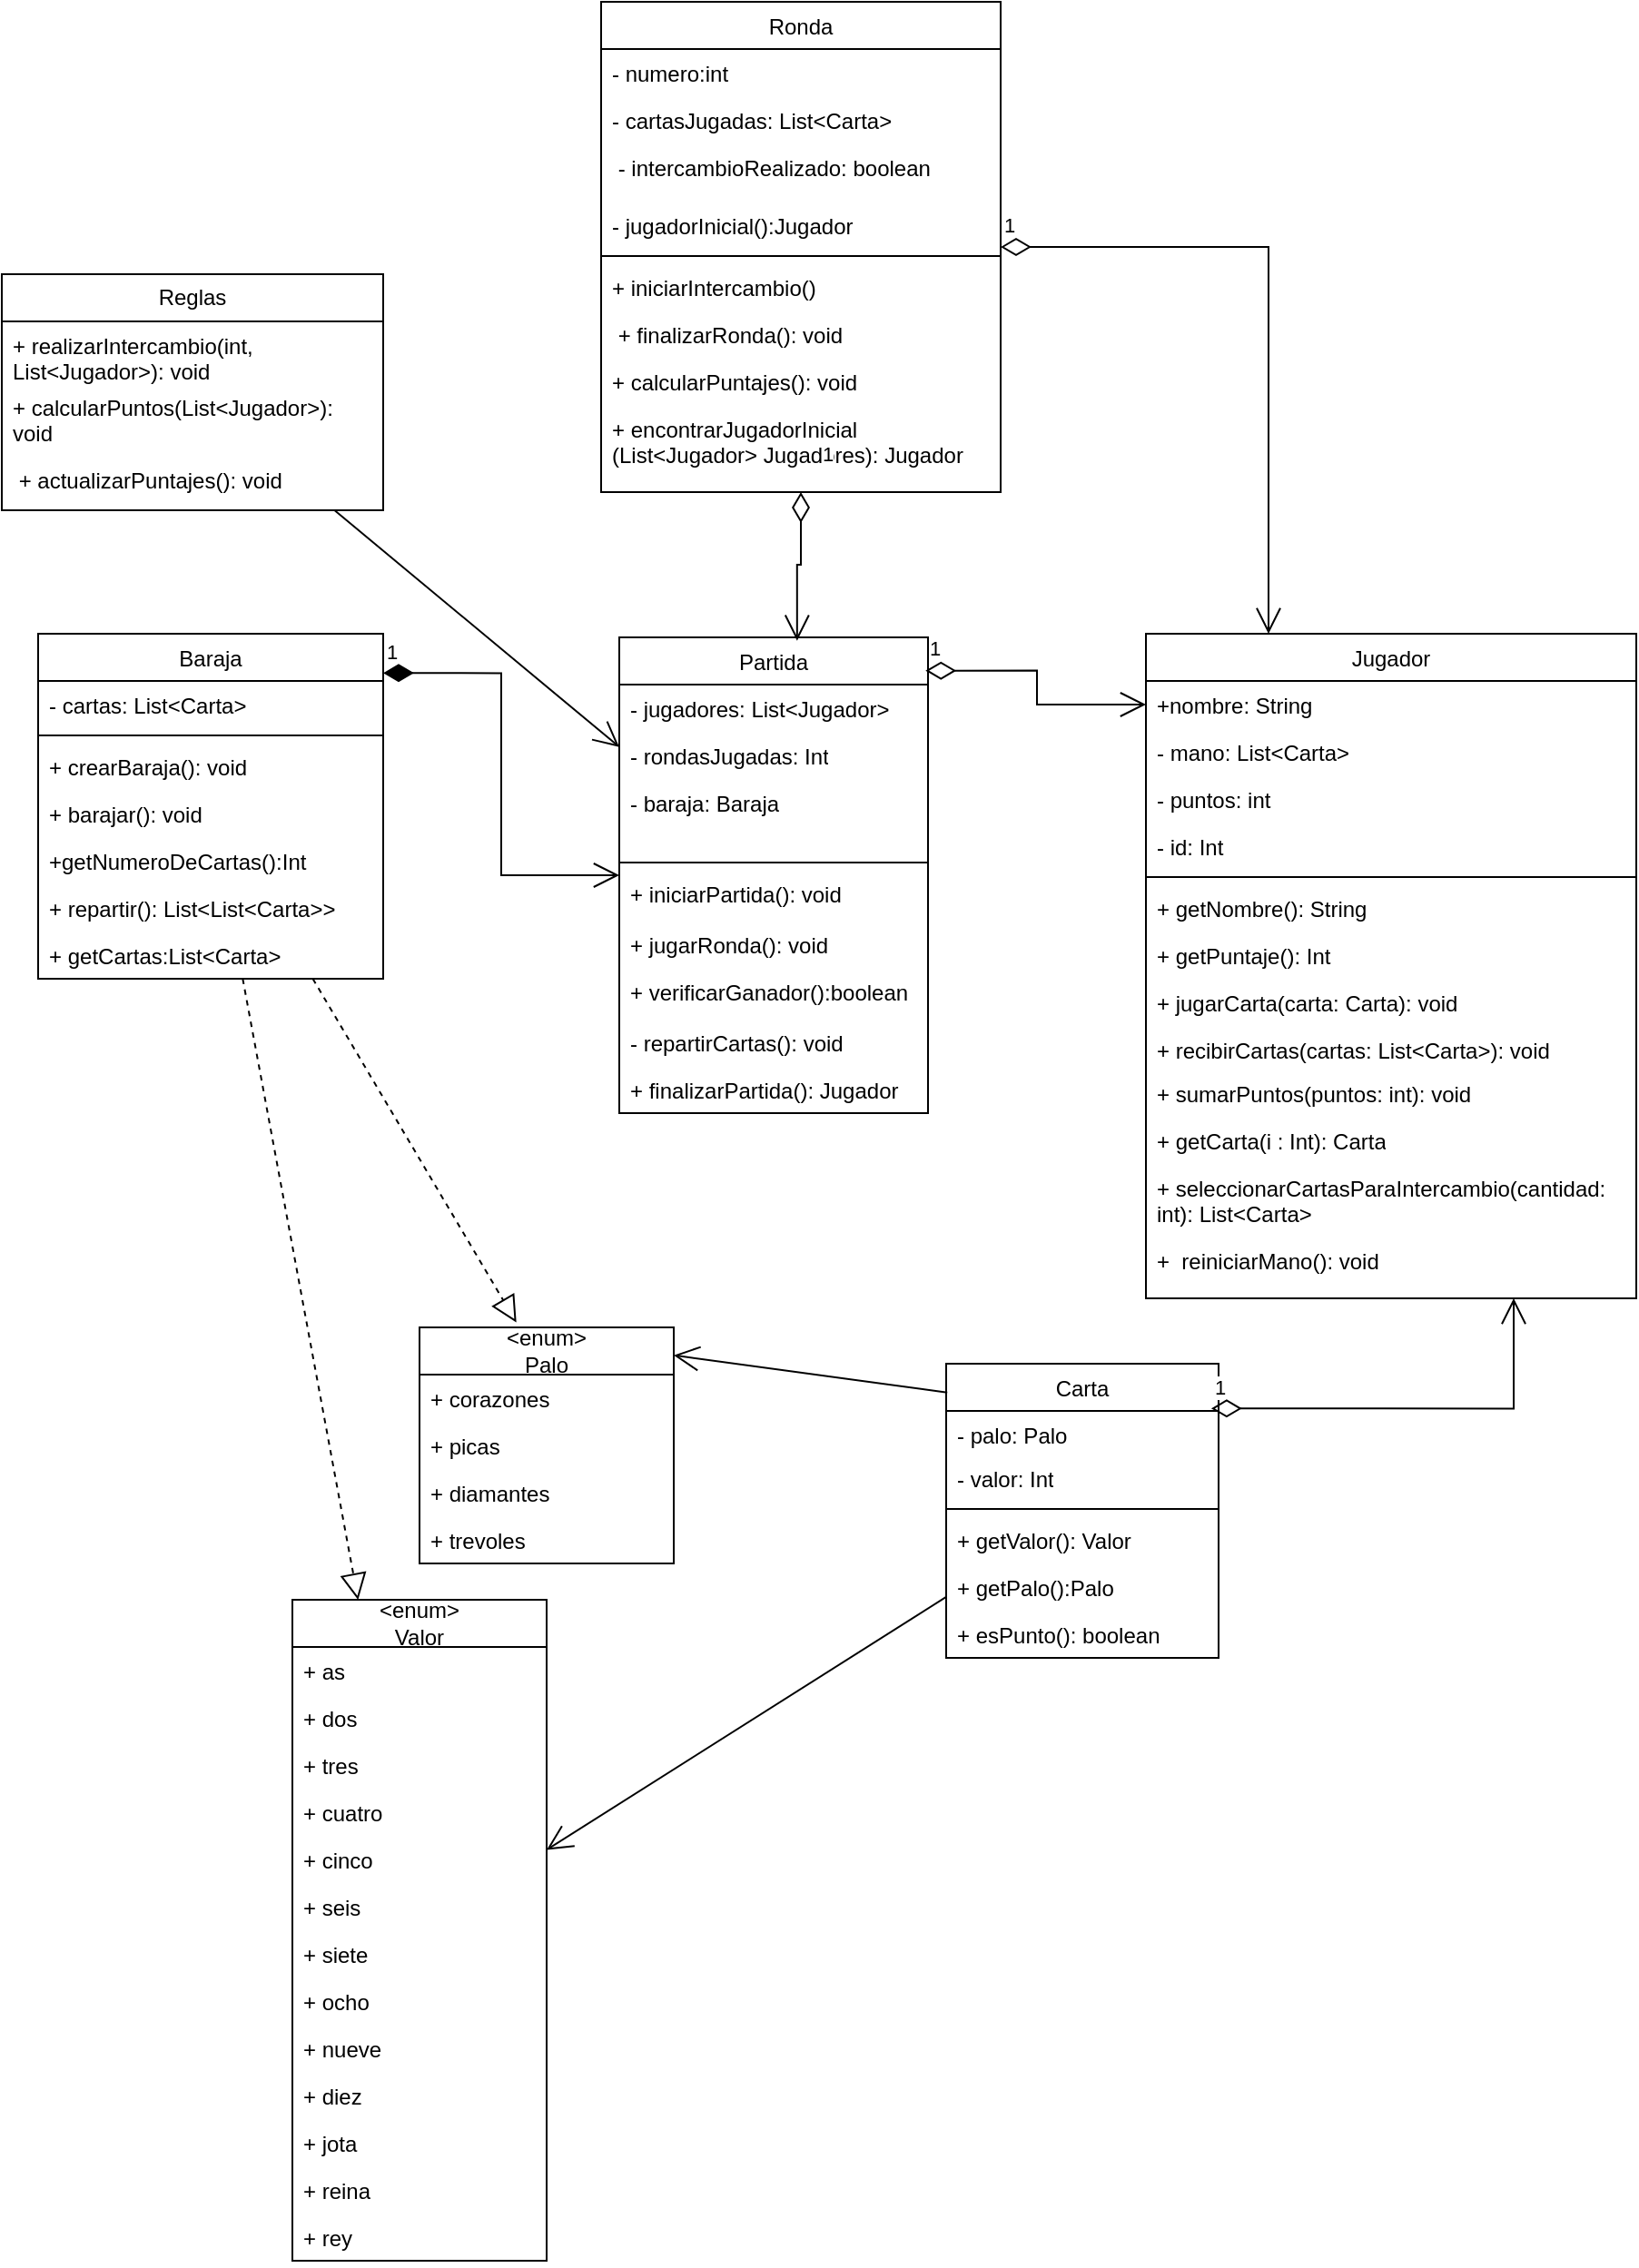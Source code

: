 <mxfile version="22.0.3" type="device">
  <diagram id="C5RBs43oDa-KdzZeNtuy" name="Page-1">
    <mxGraphModel dx="1034" dy="1688" grid="1" gridSize="10" guides="1" tooltips="1" connect="1" arrows="1" fold="1" page="1" pageScale="1" pageWidth="827" pageHeight="1169" math="0" shadow="0">
      <root>
        <mxCell id="WIyWlLk6GJQsqaUBKTNV-0" />
        <mxCell id="WIyWlLk6GJQsqaUBKTNV-1" parent="WIyWlLk6GJQsqaUBKTNV-0" />
        <mxCell id="zkfFHV4jXpPFQw0GAbJ--17" value="Jugador" style="swimlane;fontStyle=0;align=center;verticalAlign=top;childLayout=stackLayout;horizontal=1;startSize=26;horizontalStack=0;resizeParent=1;resizeLast=0;collapsible=1;marginBottom=0;rounded=0;shadow=0;strokeWidth=1;" parent="WIyWlLk6GJQsqaUBKTNV-1" vertex="1">
          <mxGeometry x="670" y="158" width="270" height="366" as="geometry">
            <mxRectangle x="550" y="140" width="160" height="26" as="alternateBounds" />
          </mxGeometry>
        </mxCell>
        <mxCell id="zkfFHV4jXpPFQw0GAbJ--18" value="+nombre: String" style="text;align=left;verticalAlign=top;spacingLeft=4;spacingRight=4;overflow=hidden;rotatable=0;points=[[0,0.5],[1,0.5]];portConstraint=eastwest;" parent="zkfFHV4jXpPFQw0GAbJ--17" vertex="1">
          <mxGeometry y="26" width="270" height="26" as="geometry" />
        </mxCell>
        <mxCell id="1rjTtEy0xH4NKV1ADeRm-15" value="- mano: List&amp;lt;Carta&amp;gt;" style="text;strokeColor=none;fillColor=none;align=left;verticalAlign=top;spacingLeft=4;spacingRight=4;overflow=hidden;rotatable=0;points=[[0,0.5],[1,0.5]];portConstraint=eastwest;whiteSpace=wrap;html=1;" parent="zkfFHV4jXpPFQw0GAbJ--17" vertex="1">
          <mxGeometry y="52" width="270" height="26" as="geometry" />
        </mxCell>
        <mxCell id="1rjTtEy0xH4NKV1ADeRm-16" value="- puntos: int" style="text;strokeColor=none;fillColor=none;align=left;verticalAlign=top;spacingLeft=4;spacingRight=4;overflow=hidden;rotatable=0;points=[[0,0.5],[1,0.5]];portConstraint=eastwest;whiteSpace=wrap;html=1;" parent="zkfFHV4jXpPFQw0GAbJ--17" vertex="1">
          <mxGeometry y="78" width="270" height="26" as="geometry" />
        </mxCell>
        <mxCell id="sGRS6urQTnbL-jBXVymK-19" value="- id: Int" style="text;strokeColor=none;fillColor=none;align=left;verticalAlign=top;spacingLeft=4;spacingRight=4;overflow=hidden;rotatable=0;points=[[0,0.5],[1,0.5]];portConstraint=eastwest;whiteSpace=wrap;html=1;" parent="zkfFHV4jXpPFQw0GAbJ--17" vertex="1">
          <mxGeometry y="104" width="270" height="26" as="geometry" />
        </mxCell>
        <mxCell id="zkfFHV4jXpPFQw0GAbJ--23" value="" style="line;html=1;strokeWidth=1;align=left;verticalAlign=middle;spacingTop=-1;spacingLeft=3;spacingRight=3;rotatable=0;labelPosition=right;points=[];portConstraint=eastwest;" parent="zkfFHV4jXpPFQw0GAbJ--17" vertex="1">
          <mxGeometry y="130" width="270" height="8" as="geometry" />
        </mxCell>
        <mxCell id="Fo5bLl9HIK8GTyb71_uS-2" value="+ getNombre(): String" style="text;strokeColor=none;fillColor=none;align=left;verticalAlign=top;spacingLeft=4;spacingRight=4;overflow=hidden;rotatable=0;points=[[0,0.5],[1,0.5]];portConstraint=eastwest;whiteSpace=wrap;html=1;" parent="zkfFHV4jXpPFQw0GAbJ--17" vertex="1">
          <mxGeometry y="138" width="270" height="26" as="geometry" />
        </mxCell>
        <mxCell id="Fo5bLl9HIK8GTyb71_uS-3" value="+ getPuntaje(): Int" style="text;strokeColor=none;fillColor=none;align=left;verticalAlign=top;spacingLeft=4;spacingRight=4;overflow=hidden;rotatable=0;points=[[0,0.5],[1,0.5]];portConstraint=eastwest;whiteSpace=wrap;html=1;" parent="zkfFHV4jXpPFQw0GAbJ--17" vertex="1">
          <mxGeometry y="164" width="270" height="26" as="geometry" />
        </mxCell>
        <mxCell id="1rjTtEy0xH4NKV1ADeRm-18" value="+ jugarCarta(carta: Carta): void" style="text;strokeColor=none;fillColor=none;align=left;verticalAlign=top;spacingLeft=4;spacingRight=4;overflow=hidden;rotatable=0;points=[[0,0.5],[1,0.5]];portConstraint=eastwest;whiteSpace=wrap;html=1;" parent="zkfFHV4jXpPFQw0GAbJ--17" vertex="1">
          <mxGeometry y="190" width="270" height="26" as="geometry" />
        </mxCell>
        <mxCell id="1rjTtEy0xH4NKV1ADeRm-20" value="+ recibirCartas(cartas: List&amp;lt;Carta&amp;gt;): void" style="text;strokeColor=none;fillColor=none;align=left;verticalAlign=top;spacingLeft=4;spacingRight=4;overflow=hidden;rotatable=0;points=[[0,0.5],[1,0.5]];portConstraint=eastwest;whiteSpace=wrap;html=1;" parent="zkfFHV4jXpPFQw0GAbJ--17" vertex="1">
          <mxGeometry y="216" width="270" height="24" as="geometry" />
        </mxCell>
        <mxCell id="1rjTtEy0xH4NKV1ADeRm-21" value="+ sumarPuntos(puntos: int): void" style="text;strokeColor=none;fillColor=none;align=left;verticalAlign=top;spacingLeft=4;spacingRight=4;overflow=hidden;rotatable=0;points=[[0,0.5],[1,0.5]];portConstraint=eastwest;whiteSpace=wrap;html=1;" parent="zkfFHV4jXpPFQw0GAbJ--17" vertex="1">
          <mxGeometry y="240" width="270" height="26" as="geometry" />
        </mxCell>
        <mxCell id="Fo5bLl9HIK8GTyb71_uS-0" value="+ getCarta(i : Int): Carta" style="text;strokeColor=none;fillColor=none;align=left;verticalAlign=top;spacingLeft=4;spacingRight=4;overflow=hidden;rotatable=0;points=[[0,0.5],[1,0.5]];portConstraint=eastwest;whiteSpace=wrap;html=1;" parent="zkfFHV4jXpPFQw0GAbJ--17" vertex="1">
          <mxGeometry y="266" width="270" height="26" as="geometry" />
        </mxCell>
        <mxCell id="sGRS6urQTnbL-jBXVymK-20" value="+ seleccionarCartasParaIntercambio(cantidad: int): List&amp;lt;Carta&amp;gt;" style="text;strokeColor=none;fillColor=none;align=left;verticalAlign=top;spacingLeft=4;spacingRight=4;overflow=hidden;rotatable=0;points=[[0,0.5],[1,0.5]];portConstraint=eastwest;whiteSpace=wrap;html=1;" parent="zkfFHV4jXpPFQw0GAbJ--17" vertex="1">
          <mxGeometry y="292" width="270" height="40" as="geometry" />
        </mxCell>
        <mxCell id="ZSJKOcIUWWVEZzPvV0Ef-0" value="+&amp;nbsp;&amp;nbsp;reiniciarMano(): void" style="text;strokeColor=none;fillColor=none;align=left;verticalAlign=top;spacingLeft=4;spacingRight=4;overflow=hidden;rotatable=0;points=[[0,0.5],[1,0.5]];portConstraint=eastwest;whiteSpace=wrap;html=1;" vertex="1" parent="zkfFHV4jXpPFQw0GAbJ--17">
          <mxGeometry y="332" width="270" height="26" as="geometry" />
        </mxCell>
        <mxCell id="1rjTtEy0xH4NKV1ADeRm-0" value="Carta" style="swimlane;fontStyle=0;align=center;verticalAlign=top;childLayout=stackLayout;horizontal=1;startSize=26;horizontalStack=0;resizeParent=1;resizeLast=0;collapsible=1;marginBottom=0;rounded=0;shadow=0;strokeWidth=1;" parent="WIyWlLk6GJQsqaUBKTNV-1" vertex="1">
          <mxGeometry x="560" y="560" width="150" height="162" as="geometry">
            <mxRectangle x="550" y="140" width="160" height="26" as="alternateBounds" />
          </mxGeometry>
        </mxCell>
        <mxCell id="1rjTtEy0xH4NKV1ADeRm-1" value="- palo: Palo&#xa;" style="text;align=left;verticalAlign=top;spacingLeft=4;spacingRight=4;overflow=hidden;rotatable=0;points=[[0,0.5],[1,0.5]];portConstraint=eastwest;" parent="1rjTtEy0xH4NKV1ADeRm-0" vertex="1">
          <mxGeometry y="26" width="150" height="24" as="geometry" />
        </mxCell>
        <mxCell id="1rjTtEy0xH4NKV1ADeRm-10" value="- valor: Int" style="text;strokeColor=none;fillColor=none;align=left;verticalAlign=top;spacingLeft=4;spacingRight=4;overflow=hidden;rotatable=0;points=[[0,0.5],[1,0.5]];portConstraint=eastwest;whiteSpace=wrap;html=1;" parent="1rjTtEy0xH4NKV1ADeRm-0" vertex="1">
          <mxGeometry y="50" width="150" height="26" as="geometry" />
        </mxCell>
        <mxCell id="1rjTtEy0xH4NKV1ADeRm-12" value="" style="line;strokeWidth=1;fillColor=none;align=left;verticalAlign=middle;spacingTop=-1;spacingLeft=3;spacingRight=3;rotatable=0;labelPosition=right;points=[];portConstraint=eastwest;strokeColor=inherit;" parent="1rjTtEy0xH4NKV1ADeRm-0" vertex="1">
          <mxGeometry y="76" width="150" height="8" as="geometry" />
        </mxCell>
        <mxCell id="1rjTtEy0xH4NKV1ADeRm-11" value="+ getValor(): Valor" style="text;strokeColor=none;fillColor=none;align=left;verticalAlign=top;spacingLeft=4;spacingRight=4;overflow=hidden;rotatable=0;points=[[0,0.5],[1,0.5]];portConstraint=eastwest;whiteSpace=wrap;html=1;" parent="1rjTtEy0xH4NKV1ADeRm-0" vertex="1">
          <mxGeometry y="84" width="150" height="26" as="geometry" />
        </mxCell>
        <mxCell id="sGRS6urQTnbL-jBXVymK-0" value="+ getPalo():Palo" style="text;strokeColor=none;fillColor=none;align=left;verticalAlign=top;spacingLeft=4;spacingRight=4;overflow=hidden;rotatable=0;points=[[0,0.5],[1,0.5]];portConstraint=eastwest;whiteSpace=wrap;html=1;" parent="1rjTtEy0xH4NKV1ADeRm-0" vertex="1">
          <mxGeometry y="110" width="150" height="26" as="geometry" />
        </mxCell>
        <mxCell id="1rjTtEy0xH4NKV1ADeRm-13" value="+ esPunto(): boolean" style="text;strokeColor=none;fillColor=none;align=left;verticalAlign=top;spacingLeft=4;spacingRight=4;overflow=hidden;rotatable=0;points=[[0,0.5],[1,0.5]];portConstraint=eastwest;whiteSpace=wrap;html=1;" parent="1rjTtEy0xH4NKV1ADeRm-0" vertex="1">
          <mxGeometry y="136" width="150" height="26" as="geometry" />
        </mxCell>
        <mxCell id="1rjTtEy0xH4NKV1ADeRm-22" value="&lt;span style=&quot;font-weight: normal;&quot;&gt;Baraja&lt;/span&gt;" style="swimlane;fontStyle=1;align=center;verticalAlign=top;childLayout=stackLayout;horizontal=1;startSize=26;horizontalStack=0;resizeParent=1;resizeParentMax=0;resizeLast=0;collapsible=1;marginBottom=0;whiteSpace=wrap;html=1;" parent="WIyWlLk6GJQsqaUBKTNV-1" vertex="1">
          <mxGeometry x="60" y="158" width="190" height="190" as="geometry" />
        </mxCell>
        <mxCell id="1rjTtEy0xH4NKV1ADeRm-23" value="- cartas: List&amp;lt;Carta&amp;gt;" style="text;strokeColor=none;fillColor=none;align=left;verticalAlign=top;spacingLeft=4;spacingRight=4;overflow=hidden;rotatable=0;points=[[0,0.5],[1,0.5]];portConstraint=eastwest;whiteSpace=wrap;html=1;" parent="1rjTtEy0xH4NKV1ADeRm-22" vertex="1">
          <mxGeometry y="26" width="190" height="26" as="geometry" />
        </mxCell>
        <mxCell id="1rjTtEy0xH4NKV1ADeRm-24" value="" style="line;strokeWidth=1;fillColor=none;align=left;verticalAlign=middle;spacingTop=-1;spacingLeft=3;spacingRight=3;rotatable=0;labelPosition=right;points=[];portConstraint=eastwest;strokeColor=inherit;" parent="1rjTtEy0xH4NKV1ADeRm-22" vertex="1">
          <mxGeometry y="52" width="190" height="8" as="geometry" />
        </mxCell>
        <mxCell id="1rjTtEy0xH4NKV1ADeRm-25" value="+ crearBaraja(): void" style="text;strokeColor=none;fillColor=none;align=left;verticalAlign=top;spacingLeft=4;spacingRight=4;overflow=hidden;rotatable=0;points=[[0,0.5],[1,0.5]];portConstraint=eastwest;whiteSpace=wrap;html=1;" parent="1rjTtEy0xH4NKV1ADeRm-22" vertex="1">
          <mxGeometry y="60" width="190" height="26" as="geometry" />
        </mxCell>
        <mxCell id="1rjTtEy0xH4NKV1ADeRm-26" value="+ barajar(): void" style="text;strokeColor=none;fillColor=none;align=left;verticalAlign=top;spacingLeft=4;spacingRight=4;overflow=hidden;rotatable=0;points=[[0,0.5],[1,0.5]];portConstraint=eastwest;whiteSpace=wrap;html=1;" parent="1rjTtEy0xH4NKV1ADeRm-22" vertex="1">
          <mxGeometry y="86" width="190" height="26" as="geometry" />
        </mxCell>
        <mxCell id="ZSJKOcIUWWVEZzPvV0Ef-8" value="+getNumeroDeCartas():Int" style="text;strokeColor=none;fillColor=none;align=left;verticalAlign=top;spacingLeft=4;spacingRight=4;overflow=hidden;rotatable=0;points=[[0,0.5],[1,0.5]];portConstraint=eastwest;whiteSpace=wrap;html=1;" vertex="1" parent="1rjTtEy0xH4NKV1ADeRm-22">
          <mxGeometry y="112" width="190" height="26" as="geometry" />
        </mxCell>
        <mxCell id="1rjTtEy0xH4NKV1ADeRm-27" value="+ repartir(): List&amp;lt;List&amp;lt;Carta&amp;gt;&amp;gt;" style="text;strokeColor=none;fillColor=none;align=left;verticalAlign=top;spacingLeft=4;spacingRight=4;overflow=hidden;rotatable=0;points=[[0,0.5],[1,0.5]];portConstraint=eastwest;whiteSpace=wrap;html=1;" parent="1rjTtEy0xH4NKV1ADeRm-22" vertex="1">
          <mxGeometry y="138" width="190" height="26" as="geometry" />
        </mxCell>
        <mxCell id="ZSJKOcIUWWVEZzPvV0Ef-9" value="+ getCartas:List&amp;lt;Carta&amp;gt;" style="text;strokeColor=none;fillColor=none;align=left;verticalAlign=top;spacingLeft=4;spacingRight=4;overflow=hidden;rotatable=0;points=[[0,0.5],[1,0.5]];portConstraint=eastwest;whiteSpace=wrap;html=1;" vertex="1" parent="1rjTtEy0xH4NKV1ADeRm-22">
          <mxGeometry y="164" width="190" height="26" as="geometry" />
        </mxCell>
        <mxCell id="1rjTtEy0xH4NKV1ADeRm-28" value="&lt;span style=&quot;font-weight: normal;&quot;&gt;Partida&lt;/span&gt;" style="swimlane;fontStyle=1;align=center;verticalAlign=top;childLayout=stackLayout;horizontal=1;startSize=26;horizontalStack=0;resizeParent=1;resizeParentMax=0;resizeLast=0;collapsible=1;marginBottom=0;whiteSpace=wrap;html=1;" parent="WIyWlLk6GJQsqaUBKTNV-1" vertex="1">
          <mxGeometry x="380" y="160" width="170" height="262" as="geometry" />
        </mxCell>
        <mxCell id="1rjTtEy0xH4NKV1ADeRm-29" value="- jugadores: List&amp;lt;Jugador&amp;gt;" style="text;strokeColor=none;fillColor=none;align=left;verticalAlign=top;spacingLeft=4;spacingRight=4;overflow=hidden;rotatable=0;points=[[0,0.5],[1,0.5]];portConstraint=eastwest;whiteSpace=wrap;html=1;" parent="1rjTtEy0xH4NKV1ADeRm-28" vertex="1">
          <mxGeometry y="26" width="170" height="26" as="geometry" />
        </mxCell>
        <mxCell id="1rjTtEy0xH4NKV1ADeRm-32" value="- rondasJugadas: Int" style="text;strokeColor=none;fillColor=none;align=left;verticalAlign=top;spacingLeft=4;spacingRight=4;overflow=hidden;rotatable=0;points=[[0,0.5],[1,0.5]];portConstraint=eastwest;whiteSpace=wrap;html=1;" parent="1rjTtEy0xH4NKV1ADeRm-28" vertex="1">
          <mxGeometry y="52" width="170" height="26" as="geometry" />
        </mxCell>
        <mxCell id="1rjTtEy0xH4NKV1ADeRm-33" value="- baraja: Baraja" style="text;strokeColor=none;fillColor=none;align=left;verticalAlign=top;spacingLeft=4;spacingRight=4;overflow=hidden;rotatable=0;points=[[0,0.5],[1,0.5]];portConstraint=eastwest;whiteSpace=wrap;html=1;" parent="1rjTtEy0xH4NKV1ADeRm-28" vertex="1">
          <mxGeometry y="78" width="170" height="42" as="geometry" />
        </mxCell>
        <mxCell id="1rjTtEy0xH4NKV1ADeRm-30" value="" style="line;strokeWidth=1;fillColor=none;align=left;verticalAlign=middle;spacingTop=-1;spacingLeft=3;spacingRight=3;rotatable=0;labelPosition=right;points=[];portConstraint=eastwest;strokeColor=inherit;" parent="1rjTtEy0xH4NKV1ADeRm-28" vertex="1">
          <mxGeometry y="120" width="170" height="8" as="geometry" />
        </mxCell>
        <mxCell id="1rjTtEy0xH4NKV1ADeRm-31" value="+ iniciarPartida(): void" style="text;strokeColor=none;fillColor=none;align=left;verticalAlign=top;spacingLeft=4;spacingRight=4;overflow=hidden;rotatable=0;points=[[0,0.5],[1,0.5]];portConstraint=eastwest;whiteSpace=wrap;html=1;" parent="1rjTtEy0xH4NKV1ADeRm-28" vertex="1">
          <mxGeometry y="128" width="170" height="28" as="geometry" />
        </mxCell>
        <mxCell id="1rjTtEy0xH4NKV1ADeRm-34" value="+ jugarRonda(): void" style="text;strokeColor=none;fillColor=none;align=left;verticalAlign=top;spacingLeft=4;spacingRight=4;overflow=hidden;rotatable=0;points=[[0,0.5],[1,0.5]];portConstraint=eastwest;whiteSpace=wrap;html=1;" parent="1rjTtEy0xH4NKV1ADeRm-28" vertex="1">
          <mxGeometry y="156" width="170" height="26" as="geometry" />
        </mxCell>
        <mxCell id="1rjTtEy0xH4NKV1ADeRm-35" value="+ verificarGanador():boolean" style="text;strokeColor=none;fillColor=none;align=left;verticalAlign=top;spacingLeft=4;spacingRight=4;overflow=hidden;rotatable=0;points=[[0,0.5],[1,0.5]];portConstraint=eastwest;whiteSpace=wrap;html=1;" parent="1rjTtEy0xH4NKV1ADeRm-28" vertex="1">
          <mxGeometry y="182" width="170" height="28" as="geometry" />
        </mxCell>
        <mxCell id="ZSJKOcIUWWVEZzPvV0Ef-3" value="- repartirCartas(): void" style="text;strokeColor=none;fillColor=none;align=left;verticalAlign=top;spacingLeft=4;spacingRight=4;overflow=hidden;rotatable=0;points=[[0,0.5],[1,0.5]];portConstraint=eastwest;whiteSpace=wrap;html=1;" vertex="1" parent="1rjTtEy0xH4NKV1ADeRm-28">
          <mxGeometry y="210" width="170" height="26" as="geometry" />
        </mxCell>
        <mxCell id="1rjTtEy0xH4NKV1ADeRm-36" value="+ finalizarPartida(): Jugador" style="text;strokeColor=none;fillColor=none;align=left;verticalAlign=top;spacingLeft=4;spacingRight=4;overflow=hidden;rotatable=0;points=[[0,0.5],[1,0.5]];portConstraint=eastwest;whiteSpace=wrap;html=1;" parent="1rjTtEy0xH4NKV1ADeRm-28" vertex="1">
          <mxGeometry y="236" width="170" height="26" as="geometry" />
        </mxCell>
        <mxCell id="1rjTtEy0xH4NKV1ADeRm-37" value="Reglas" style="swimlane;fontStyle=0;childLayout=stackLayout;horizontal=1;startSize=26;fillColor=none;horizontalStack=0;resizeParent=1;resizeParentMax=0;resizeLast=0;collapsible=1;marginBottom=0;whiteSpace=wrap;html=1;" parent="WIyWlLk6GJQsqaUBKTNV-1" vertex="1">
          <mxGeometry x="40" y="-40" width="210" height="130" as="geometry" />
        </mxCell>
        <mxCell id="1rjTtEy0xH4NKV1ADeRm-38" value="+ realizarIntercambio(int, List&amp;lt;Jugador&amp;gt;): void&amp;nbsp;" style="text;strokeColor=none;fillColor=none;align=left;verticalAlign=top;spacingLeft=4;spacingRight=4;overflow=hidden;rotatable=0;points=[[0,0.5],[1,0.5]];portConstraint=eastwest;whiteSpace=wrap;html=1;" parent="1rjTtEy0xH4NKV1ADeRm-37" vertex="1">
          <mxGeometry y="26" width="210" height="34" as="geometry" />
        </mxCell>
        <mxCell id="1rjTtEy0xH4NKV1ADeRm-41" value="+ calcularPuntos(List&amp;lt;Jugador&amp;gt;): void&amp;nbsp;" style="text;strokeColor=none;fillColor=none;align=left;verticalAlign=top;spacingLeft=4;spacingRight=4;overflow=hidden;rotatable=0;points=[[0,0.5],[1,0.5]];portConstraint=eastwest;whiteSpace=wrap;html=1;" parent="1rjTtEy0xH4NKV1ADeRm-37" vertex="1">
          <mxGeometry y="60" width="210" height="40" as="geometry" />
        </mxCell>
        <mxCell id="1rjTtEy0xH4NKV1ADeRm-42" value="&amp;nbsp;+ actualizarPuntajes(): void" style="text;strokeColor=none;fillColor=none;align=left;verticalAlign=top;spacingLeft=4;spacingRight=4;overflow=hidden;rotatable=0;points=[[0,0.5],[1,0.5]];portConstraint=eastwest;whiteSpace=wrap;html=1;" parent="1rjTtEy0xH4NKV1ADeRm-37" vertex="1">
          <mxGeometry y="100" width="210" height="30" as="geometry" />
        </mxCell>
        <mxCell id="1rjTtEy0xH4NKV1ADeRm-43" value="1" style="endArrow=open;html=1;endSize=12;startArrow=diamondThin;startSize=14;startFill=1;edgeStyle=orthogonalEdgeStyle;align=left;verticalAlign=bottom;rounded=0;exitX=1;exitY=-0.167;exitDx=0;exitDy=0;exitPerimeter=0;" parent="WIyWlLk6GJQsqaUBKTNV-1" source="1rjTtEy0xH4NKV1ADeRm-23" target="1rjTtEy0xH4NKV1ADeRm-28" edge="1">
          <mxGeometry x="-1" y="3" relative="1" as="geometry">
            <mxPoint x="270" y="180" as="sourcePoint" />
            <mxPoint x="380" y="183" as="targetPoint" />
          </mxGeometry>
        </mxCell>
        <mxCell id="1rjTtEy0xH4NKV1ADeRm-46" value="1" style="endArrow=open;html=1;endSize=12;startArrow=diamondThin;startSize=14;startFill=0;edgeStyle=orthogonalEdgeStyle;align=left;verticalAlign=bottom;rounded=0;exitX=0.992;exitY=0.07;exitDx=0;exitDy=0;exitPerimeter=0;" parent="WIyWlLk6GJQsqaUBKTNV-1" source="1rjTtEy0xH4NKV1ADeRm-28" target="zkfFHV4jXpPFQw0GAbJ--18" edge="1">
          <mxGeometry x="-1" y="3" relative="1" as="geometry">
            <mxPoint x="540" y="210" as="sourcePoint" />
            <mxPoint x="700" y="210" as="targetPoint" />
          </mxGeometry>
        </mxCell>
        <mxCell id="1rjTtEy0xH4NKV1ADeRm-47" value="1" style="endArrow=open;html=1;endSize=12;startArrow=diamondThin;startSize=14;startFill=0;edgeStyle=orthogonalEdgeStyle;align=left;verticalAlign=bottom;rounded=0;exitX=0.973;exitY=-0.056;exitDx=0;exitDy=0;exitPerimeter=0;entryX=0.75;entryY=1;entryDx=0;entryDy=0;" parent="WIyWlLk6GJQsqaUBKTNV-1" source="1rjTtEy0xH4NKV1ADeRm-1" target="zkfFHV4jXpPFQw0GAbJ--17" edge="1">
          <mxGeometry x="-1" y="3" relative="1" as="geometry">
            <mxPoint x="720" y="520" as="sourcePoint" />
            <mxPoint x="850" y="380" as="targetPoint" />
          </mxGeometry>
        </mxCell>
        <mxCell id="1rjTtEy0xH4NKV1ADeRm-49" value="&amp;lt;enum&amp;gt;&lt;br&gt;Palo" style="swimlane;fontStyle=0;childLayout=stackLayout;horizontal=1;startSize=26;fillColor=none;horizontalStack=0;resizeParent=1;resizeParentMax=0;resizeLast=0;collapsible=1;marginBottom=0;whiteSpace=wrap;html=1;" parent="WIyWlLk6GJQsqaUBKTNV-1" vertex="1">
          <mxGeometry x="270" y="540" width="140" height="130" as="geometry" />
        </mxCell>
        <mxCell id="1rjTtEy0xH4NKV1ADeRm-50" value="+ corazones" style="text;strokeColor=none;fillColor=none;align=left;verticalAlign=top;spacingLeft=4;spacingRight=4;overflow=hidden;rotatable=0;points=[[0,0.5],[1,0.5]];portConstraint=eastwest;whiteSpace=wrap;html=1;" parent="1rjTtEy0xH4NKV1ADeRm-49" vertex="1">
          <mxGeometry y="26" width="140" height="26" as="geometry" />
        </mxCell>
        <mxCell id="1rjTtEy0xH4NKV1ADeRm-51" value="+ picas" style="text;strokeColor=none;fillColor=none;align=left;verticalAlign=top;spacingLeft=4;spacingRight=4;overflow=hidden;rotatable=0;points=[[0,0.5],[1,0.5]];portConstraint=eastwest;whiteSpace=wrap;html=1;" parent="1rjTtEy0xH4NKV1ADeRm-49" vertex="1">
          <mxGeometry y="52" width="140" height="26" as="geometry" />
        </mxCell>
        <mxCell id="1rjTtEy0xH4NKV1ADeRm-52" value="+ diamantes" style="text;strokeColor=none;fillColor=none;align=left;verticalAlign=top;spacingLeft=4;spacingRight=4;overflow=hidden;rotatable=0;points=[[0,0.5],[1,0.5]];portConstraint=eastwest;whiteSpace=wrap;html=1;" parent="1rjTtEy0xH4NKV1ADeRm-49" vertex="1">
          <mxGeometry y="78" width="140" height="26" as="geometry" />
        </mxCell>
        <mxCell id="1rjTtEy0xH4NKV1ADeRm-53" value="+ trevoles" style="text;strokeColor=none;fillColor=none;align=left;verticalAlign=top;spacingLeft=4;spacingRight=4;overflow=hidden;rotatable=0;points=[[0,0.5],[1,0.5]];portConstraint=eastwest;whiteSpace=wrap;html=1;" parent="1rjTtEy0xH4NKV1ADeRm-49" vertex="1">
          <mxGeometry y="104" width="140" height="26" as="geometry" />
        </mxCell>
        <mxCell id="1rjTtEy0xH4NKV1ADeRm-54" value="" style="endArrow=open;endFill=1;endSize=12;html=1;rounded=0;entryX=1;entryY=0.118;entryDx=0;entryDy=0;entryPerimeter=0;exitX=0.004;exitY=0.098;exitDx=0;exitDy=0;exitPerimeter=0;" parent="WIyWlLk6GJQsqaUBKTNV-1" source="1rjTtEy0xH4NKV1ADeRm-0" target="1rjTtEy0xH4NKV1ADeRm-49" edge="1">
          <mxGeometry width="160" relative="1" as="geometry">
            <mxPoint x="410" y="390" as="sourcePoint" />
            <mxPoint x="570" y="390" as="targetPoint" />
          </mxGeometry>
        </mxCell>
        <mxCell id="Zyvc3G4V16ZzNz-KqC-n-1" value="&lt;span style=&quot;font-weight: normal;&quot;&gt;Ronda&lt;/span&gt;" style="swimlane;fontStyle=1;align=center;verticalAlign=top;childLayout=stackLayout;horizontal=1;startSize=26;horizontalStack=0;resizeParent=1;resizeParentMax=0;resizeLast=0;collapsible=1;marginBottom=0;whiteSpace=wrap;html=1;" parent="WIyWlLk6GJQsqaUBKTNV-1" vertex="1">
          <mxGeometry x="370" y="-190" width="220" height="270" as="geometry" />
        </mxCell>
        <mxCell id="Zyvc3G4V16ZzNz-KqC-n-2" value="- numero:int" style="text;strokeColor=none;fillColor=none;align=left;verticalAlign=top;spacingLeft=4;spacingRight=4;overflow=hidden;rotatable=0;points=[[0,0.5],[1,0.5]];portConstraint=eastwest;whiteSpace=wrap;html=1;" parent="Zyvc3G4V16ZzNz-KqC-n-1" vertex="1">
          <mxGeometry y="26" width="220" height="26" as="geometry" />
        </mxCell>
        <mxCell id="Zyvc3G4V16ZzNz-KqC-n-5" value="- cartasJugadas: List&amp;lt;Carta&amp;gt;" style="text;strokeColor=none;fillColor=none;align=left;verticalAlign=top;spacingLeft=4;spacingRight=4;overflow=hidden;rotatable=0;points=[[0,0.5],[1,0.5]];portConstraint=eastwest;whiteSpace=wrap;html=1;" parent="Zyvc3G4V16ZzNz-KqC-n-1" vertex="1">
          <mxGeometry y="52" width="220" height="26" as="geometry" />
        </mxCell>
        <mxCell id="Fo5bLl9HIK8GTyb71_uS-7" value="&amp;nbsp;- intercambioRealizado: boolean&amp;nbsp;" style="text;strokeColor=none;fillColor=none;align=left;verticalAlign=top;spacingLeft=4;spacingRight=4;overflow=hidden;rotatable=0;points=[[0,0.5],[1,0.5]];portConstraint=eastwest;whiteSpace=wrap;html=1;" parent="Zyvc3G4V16ZzNz-KqC-n-1" vertex="1">
          <mxGeometry y="78" width="220" height="32" as="geometry" />
        </mxCell>
        <mxCell id="ZSJKOcIUWWVEZzPvV0Ef-1" value="- jugadorInicial():Jugador" style="text;strokeColor=none;fillColor=none;align=left;verticalAlign=top;spacingLeft=4;spacingRight=4;overflow=hidden;rotatable=0;points=[[0,0.5],[1,0.5]];portConstraint=eastwest;whiteSpace=wrap;html=1;" vertex="1" parent="Zyvc3G4V16ZzNz-KqC-n-1">
          <mxGeometry y="110" width="220" height="26" as="geometry" />
        </mxCell>
        <mxCell id="Zyvc3G4V16ZzNz-KqC-n-3" value="" style="line;strokeWidth=1;fillColor=none;align=left;verticalAlign=middle;spacingTop=-1;spacingLeft=3;spacingRight=3;rotatable=0;labelPosition=right;points=[];portConstraint=eastwest;strokeColor=inherit;" parent="Zyvc3G4V16ZzNz-KqC-n-1" vertex="1">
          <mxGeometry y="136" width="220" height="8" as="geometry" />
        </mxCell>
        <mxCell id="Zyvc3G4V16ZzNz-KqC-n-4" value="+ iniciarIntercambio()" style="text;strokeColor=none;fillColor=none;align=left;verticalAlign=top;spacingLeft=4;spacingRight=4;overflow=hidden;rotatable=0;points=[[0,0.5],[1,0.5]];portConstraint=eastwest;whiteSpace=wrap;html=1;" parent="Zyvc3G4V16ZzNz-KqC-n-1" vertex="1">
          <mxGeometry y="144" width="220" height="26" as="geometry" />
        </mxCell>
        <mxCell id="Fo5bLl9HIK8GTyb71_uS-8" value="&amp;nbsp;+ finalizarRonda(): void" style="text;strokeColor=none;fillColor=none;align=left;verticalAlign=top;spacingLeft=4;spacingRight=4;overflow=hidden;rotatable=0;points=[[0,0.5],[1,0.5]];portConstraint=eastwest;whiteSpace=wrap;html=1;" parent="Zyvc3G4V16ZzNz-KqC-n-1" vertex="1">
          <mxGeometry y="170" width="220" height="26" as="geometry" />
        </mxCell>
        <mxCell id="Zyvc3G4V16ZzNz-KqC-n-8" value="+ calcularPuntajes(): void" style="text;strokeColor=none;fillColor=none;align=left;verticalAlign=top;spacingLeft=4;spacingRight=4;overflow=hidden;rotatable=0;points=[[0,0.5],[1,0.5]];portConstraint=eastwest;whiteSpace=wrap;html=1;" parent="Zyvc3G4V16ZzNz-KqC-n-1" vertex="1">
          <mxGeometry y="196" width="220" height="26" as="geometry" />
        </mxCell>
        <mxCell id="ZSJKOcIUWWVEZzPvV0Ef-2" value="+ encontrarJugadorInicial (List&amp;lt;Jugador&amp;gt; Jugadores): Jugador" style="text;strokeColor=none;fillColor=none;align=left;verticalAlign=top;spacingLeft=4;spacingRight=4;overflow=hidden;rotatable=0;points=[[0,0.5],[1,0.5]];portConstraint=eastwest;whiteSpace=wrap;html=1;" vertex="1" parent="Zyvc3G4V16ZzNz-KqC-n-1">
          <mxGeometry y="222" width="220" height="48" as="geometry" />
        </mxCell>
        <mxCell id="Zyvc3G4V16ZzNz-KqC-n-10" value="1" style="endArrow=open;html=1;endSize=12;startArrow=diamondThin;startSize=14;startFill=0;edgeStyle=orthogonalEdgeStyle;align=left;verticalAlign=bottom;rounded=0;entryX=0.576;entryY=0.007;entryDx=0;entryDy=0;entryPerimeter=0;" parent="WIyWlLk6GJQsqaUBKTNV-1" source="Zyvc3G4V16ZzNz-KqC-n-1" target="1rjTtEy0xH4NKV1ADeRm-28" edge="1">
          <mxGeometry x="-1" y="16" relative="1" as="geometry">
            <mxPoint x="460" y="90" as="sourcePoint" />
            <mxPoint x="590" y="90" as="targetPoint" />
            <mxPoint x="-6" y="-12" as="offset" />
          </mxGeometry>
        </mxCell>
        <mxCell id="Zyvc3G4V16ZzNz-KqC-n-11" value="1" style="endArrow=open;html=1;endSize=12;startArrow=diamondThin;startSize=14;startFill=0;edgeStyle=orthogonalEdgeStyle;align=left;verticalAlign=bottom;rounded=0;entryX=0.25;entryY=0;entryDx=0;entryDy=0;" parent="WIyWlLk6GJQsqaUBKTNV-1" source="Zyvc3G4V16ZzNz-KqC-n-1" target="zkfFHV4jXpPFQw0GAbJ--17" edge="1">
          <mxGeometry x="-1" y="3" relative="1" as="geometry">
            <mxPoint x="430" y="90" as="sourcePoint" />
            <mxPoint x="590" y="90" as="targetPoint" />
          </mxGeometry>
        </mxCell>
        <mxCell id="Zyvc3G4V16ZzNz-KqC-n-13" value="" style="endArrow=open;endFill=1;endSize=12;html=1;rounded=0;" parent="WIyWlLk6GJQsqaUBKTNV-1" source="1rjTtEy0xH4NKV1ADeRm-37" target="1rjTtEy0xH4NKV1ADeRm-28" edge="1">
          <mxGeometry width="160" relative="1" as="geometry">
            <mxPoint x="430" y="100" as="sourcePoint" />
            <mxPoint x="590" y="100" as="targetPoint" />
          </mxGeometry>
        </mxCell>
        <mxCell id="sGRS6urQTnbL-jBXVymK-1" value="&amp;lt;enum&amp;gt;&lt;br&gt;Valor" style="swimlane;fontStyle=0;childLayout=stackLayout;horizontal=1;startSize=26;fillColor=none;horizontalStack=0;resizeParent=1;resizeParentMax=0;resizeLast=0;collapsible=1;marginBottom=0;whiteSpace=wrap;html=1;" parent="WIyWlLk6GJQsqaUBKTNV-1" vertex="1">
          <mxGeometry x="200" y="690" width="140" height="364" as="geometry" />
        </mxCell>
        <mxCell id="sGRS6urQTnbL-jBXVymK-2" value="+ as" style="text;strokeColor=none;fillColor=none;align=left;verticalAlign=top;spacingLeft=4;spacingRight=4;overflow=hidden;rotatable=0;points=[[0,0.5],[1,0.5]];portConstraint=eastwest;whiteSpace=wrap;html=1;" parent="sGRS6urQTnbL-jBXVymK-1" vertex="1">
          <mxGeometry y="26" width="140" height="26" as="geometry" />
        </mxCell>
        <mxCell id="sGRS6urQTnbL-jBXVymK-4" value="+ dos" style="text;strokeColor=none;fillColor=none;align=left;verticalAlign=top;spacingLeft=4;spacingRight=4;overflow=hidden;rotatable=0;points=[[0,0.5],[1,0.5]];portConstraint=eastwest;whiteSpace=wrap;html=1;" parent="sGRS6urQTnbL-jBXVymK-1" vertex="1">
          <mxGeometry y="52" width="140" height="26" as="geometry" />
        </mxCell>
        <mxCell id="sGRS6urQTnbL-jBXVymK-5" value="+ tres" style="text;strokeColor=none;fillColor=none;align=left;verticalAlign=top;spacingLeft=4;spacingRight=4;overflow=hidden;rotatable=0;points=[[0,0.5],[1,0.5]];portConstraint=eastwest;whiteSpace=wrap;html=1;" parent="sGRS6urQTnbL-jBXVymK-1" vertex="1">
          <mxGeometry y="78" width="140" height="26" as="geometry" />
        </mxCell>
        <mxCell id="sGRS6urQTnbL-jBXVymK-6" value="+ cuatro" style="text;strokeColor=none;fillColor=none;align=left;verticalAlign=top;spacingLeft=4;spacingRight=4;overflow=hidden;rotatable=0;points=[[0,0.5],[1,0.5]];portConstraint=eastwest;whiteSpace=wrap;html=1;" parent="sGRS6urQTnbL-jBXVymK-1" vertex="1">
          <mxGeometry y="104" width="140" height="26" as="geometry" />
        </mxCell>
        <mxCell id="sGRS6urQTnbL-jBXVymK-7" value="+ cinco" style="text;strokeColor=none;fillColor=none;align=left;verticalAlign=top;spacingLeft=4;spacingRight=4;overflow=hidden;rotatable=0;points=[[0,0.5],[1,0.5]];portConstraint=eastwest;whiteSpace=wrap;html=1;" parent="sGRS6urQTnbL-jBXVymK-1" vertex="1">
          <mxGeometry y="130" width="140" height="26" as="geometry" />
        </mxCell>
        <mxCell id="sGRS6urQTnbL-jBXVymK-8" value="+ seis" style="text;strokeColor=none;fillColor=none;align=left;verticalAlign=top;spacingLeft=4;spacingRight=4;overflow=hidden;rotatable=0;points=[[0,0.5],[1,0.5]];portConstraint=eastwest;whiteSpace=wrap;html=1;" parent="sGRS6urQTnbL-jBXVymK-1" vertex="1">
          <mxGeometry y="156" width="140" height="26" as="geometry" />
        </mxCell>
        <mxCell id="sGRS6urQTnbL-jBXVymK-9" value="+ siete" style="text;strokeColor=none;fillColor=none;align=left;verticalAlign=top;spacingLeft=4;spacingRight=4;overflow=hidden;rotatable=0;points=[[0,0.5],[1,0.5]];portConstraint=eastwest;whiteSpace=wrap;html=1;" parent="sGRS6urQTnbL-jBXVymK-1" vertex="1">
          <mxGeometry y="182" width="140" height="26" as="geometry" />
        </mxCell>
        <mxCell id="sGRS6urQTnbL-jBXVymK-10" value="+ ocho" style="text;strokeColor=none;fillColor=none;align=left;verticalAlign=top;spacingLeft=4;spacingRight=4;overflow=hidden;rotatable=0;points=[[0,0.5],[1,0.5]];portConstraint=eastwest;whiteSpace=wrap;html=1;" parent="sGRS6urQTnbL-jBXVymK-1" vertex="1">
          <mxGeometry y="208" width="140" height="26" as="geometry" />
        </mxCell>
        <mxCell id="sGRS6urQTnbL-jBXVymK-11" value="+ nueve" style="text;strokeColor=none;fillColor=none;align=left;verticalAlign=top;spacingLeft=4;spacingRight=4;overflow=hidden;rotatable=0;points=[[0,0.5],[1,0.5]];portConstraint=eastwest;whiteSpace=wrap;html=1;" parent="sGRS6urQTnbL-jBXVymK-1" vertex="1">
          <mxGeometry y="234" width="140" height="26" as="geometry" />
        </mxCell>
        <mxCell id="sGRS6urQTnbL-jBXVymK-12" value="+ diez" style="text;strokeColor=none;fillColor=none;align=left;verticalAlign=top;spacingLeft=4;spacingRight=4;overflow=hidden;rotatable=0;points=[[0,0.5],[1,0.5]];portConstraint=eastwest;whiteSpace=wrap;html=1;" parent="sGRS6urQTnbL-jBXVymK-1" vertex="1">
          <mxGeometry y="260" width="140" height="26" as="geometry" />
        </mxCell>
        <mxCell id="sGRS6urQTnbL-jBXVymK-13" value="+ jota" style="text;strokeColor=none;fillColor=none;align=left;verticalAlign=top;spacingLeft=4;spacingRight=4;overflow=hidden;rotatable=0;points=[[0,0.5],[1,0.5]];portConstraint=eastwest;whiteSpace=wrap;html=1;" parent="sGRS6urQTnbL-jBXVymK-1" vertex="1">
          <mxGeometry y="286" width="140" height="26" as="geometry" />
        </mxCell>
        <mxCell id="sGRS6urQTnbL-jBXVymK-14" value="+ reina" style="text;strokeColor=none;fillColor=none;align=left;verticalAlign=top;spacingLeft=4;spacingRight=4;overflow=hidden;rotatable=0;points=[[0,0.5],[1,0.5]];portConstraint=eastwest;whiteSpace=wrap;html=1;" parent="sGRS6urQTnbL-jBXVymK-1" vertex="1">
          <mxGeometry y="312" width="140" height="26" as="geometry" />
        </mxCell>
        <mxCell id="sGRS6urQTnbL-jBXVymK-15" value="+ rey" style="text;strokeColor=none;fillColor=none;align=left;verticalAlign=top;spacingLeft=4;spacingRight=4;overflow=hidden;rotatable=0;points=[[0,0.5],[1,0.5]];portConstraint=eastwest;whiteSpace=wrap;html=1;" parent="sGRS6urQTnbL-jBXVymK-1" vertex="1">
          <mxGeometry y="338" width="140" height="26" as="geometry" />
        </mxCell>
        <mxCell id="sGRS6urQTnbL-jBXVymK-18" value="" style="endArrow=open;endFill=1;endSize=12;html=1;rounded=0;" parent="WIyWlLk6GJQsqaUBKTNV-1" source="1rjTtEy0xH4NKV1ADeRm-0" target="sGRS6urQTnbL-jBXVymK-1" edge="1">
          <mxGeometry width="160" relative="1" as="geometry">
            <mxPoint x="750" y="620" as="sourcePoint" />
            <mxPoint x="910" y="620" as="targetPoint" />
          </mxGeometry>
        </mxCell>
        <mxCell id="ZSJKOcIUWWVEZzPvV0Ef-4" value="" style="endArrow=block;dashed=1;endFill=0;endSize=12;html=1;rounded=0;entryX=0.381;entryY=-0.021;entryDx=0;entryDy=0;entryPerimeter=0;" edge="1" parent="WIyWlLk6GJQsqaUBKTNV-1" source="1rjTtEy0xH4NKV1ADeRm-22" target="1rjTtEy0xH4NKV1ADeRm-49">
          <mxGeometry width="160" relative="1" as="geometry">
            <mxPoint x="120" y="460" as="sourcePoint" />
            <mxPoint x="280" y="460" as="targetPoint" />
          </mxGeometry>
        </mxCell>
        <mxCell id="ZSJKOcIUWWVEZzPvV0Ef-7" value="" style="endArrow=block;dashed=1;endFill=0;endSize=12;html=1;rounded=0;" edge="1" parent="WIyWlLk6GJQsqaUBKTNV-1" source="1rjTtEy0xH4NKV1ADeRm-22" target="sGRS6urQTnbL-jBXVymK-1">
          <mxGeometry width="160" relative="1" as="geometry">
            <mxPoint x="440" y="460" as="sourcePoint" />
            <mxPoint x="600" y="460" as="targetPoint" />
          </mxGeometry>
        </mxCell>
      </root>
    </mxGraphModel>
  </diagram>
</mxfile>
